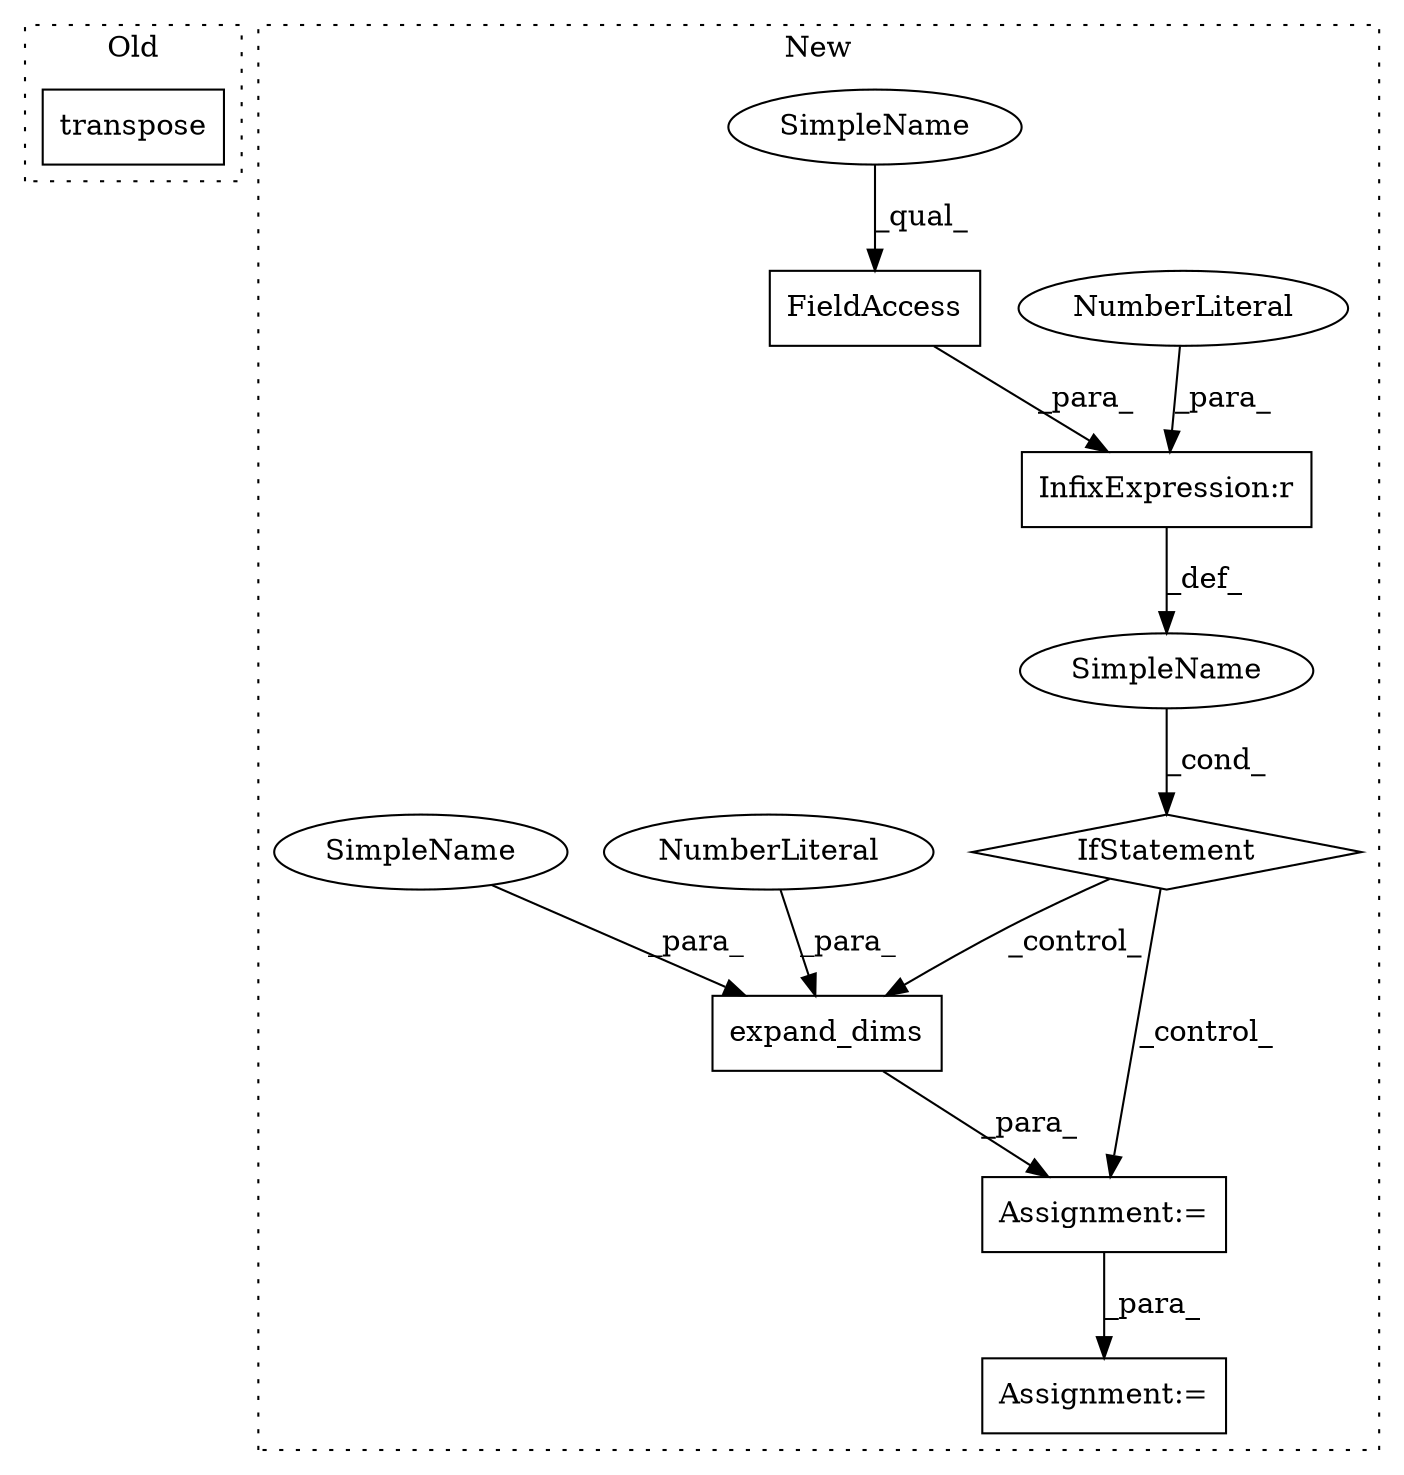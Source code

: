 digraph G {
subgraph cluster0 {
1 [label="transpose" a="32" s="1419" l="11" shape="box"];
label = "Old";
style="dotted";
}
subgraph cluster1 {
2 [label="expand_dims" a="32" s="2096,2117" l="12,1" shape="box"];
3 [label="NumberLiteral" a="34" s="2116" l="1" shape="ellipse"];
4 [label="Assignment:=" a="7" s="2211" l="2" shape="box"];
5 [label="Assignment:=" a="7" s="2089" l="1" shape="box"];
6 [label="IfStatement" a="25" s="2051,2072" l="4,2" shape="diamond"];
7 [label="SimpleName" a="42" s="" l="" shape="ellipse"];
8 [label="InfixExpression:r" a="27" s="2067" l="4" shape="box"];
9 [label="FieldAccess" a="22" s="2055" l="12" shape="box"];
10 [label="NumberLiteral" a="34" s="2071" l="1" shape="ellipse"];
11 [label="SimpleName" a="42" s="2055" l="7" shape="ellipse"];
12 [label="SimpleName" a="42" s="2108" l="7" shape="ellipse"];
label = "New";
style="dotted";
}
2 -> 5 [label="_para_"];
3 -> 2 [label="_para_"];
5 -> 4 [label="_para_"];
6 -> 5 [label="_control_"];
6 -> 2 [label="_control_"];
7 -> 6 [label="_cond_"];
8 -> 7 [label="_def_"];
9 -> 8 [label="_para_"];
10 -> 8 [label="_para_"];
11 -> 9 [label="_qual_"];
12 -> 2 [label="_para_"];
}